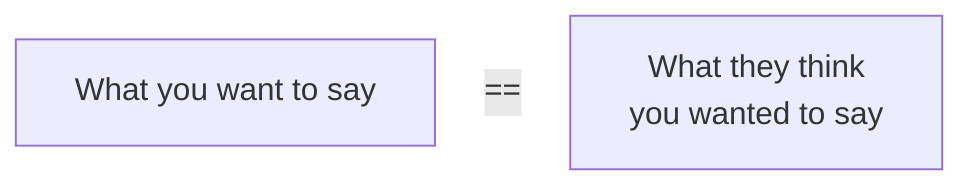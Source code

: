 %%{init: {"flowchart": {"htmlLabels": true}} }%%
flowchart LR
    Sender["What you want to say"] ~~~|==| Receiver["What they think\n you wanted to say"]